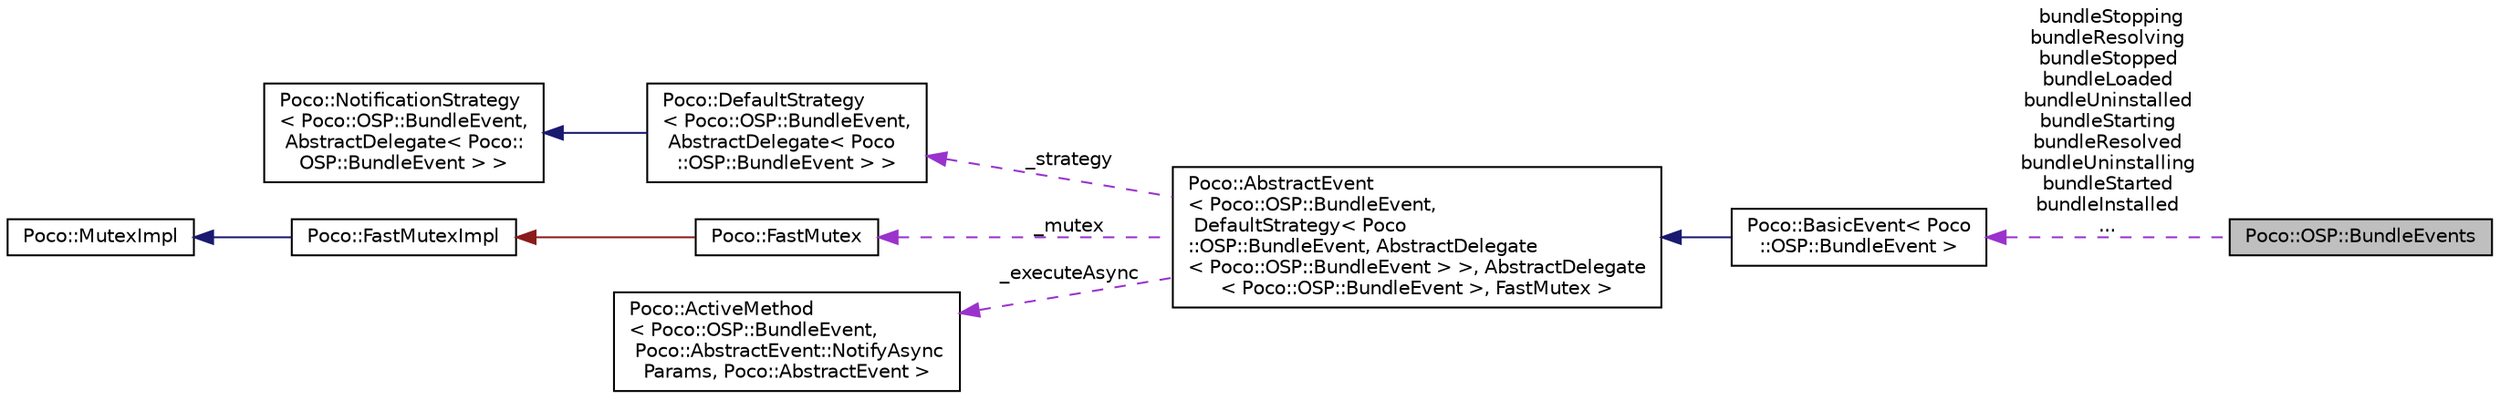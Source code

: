 digraph "Poco::OSP::BundleEvents"
{
 // LATEX_PDF_SIZE
  edge [fontname="Helvetica",fontsize="10",labelfontname="Helvetica",labelfontsize="10"];
  node [fontname="Helvetica",fontsize="10",shape=record];
  rankdir="LR";
  Node1 [label="Poco::OSP::BundleEvents",height=0.2,width=0.4,color="black", fillcolor="grey75", style="filled", fontcolor="black",tooltip=" "];
  Node2 -> Node1 [dir="back",color="darkorchid3",fontsize="10",style="dashed",label=" bundleStopping\nbundleResolving\nbundleStopped\nbundleLoaded\nbundleUninstalled\nbundleStarting\nbundleResolved\nbundleUninstalling\nbundleStarted\nbundleInstalled\n..." ];
  Node2 [label="Poco::BasicEvent\< Poco\l::OSP::BundleEvent \>",height=0.2,width=0.4,color="black", fillcolor="white", style="filled",URL="$classPoco_1_1BasicEvent.html",tooltip=" "];
  Node3 -> Node2 [dir="back",color="midnightblue",fontsize="10",style="solid"];
  Node3 [label="Poco::AbstractEvent\l\< Poco::OSP::BundleEvent,\l DefaultStrategy\< Poco\l::OSP::BundleEvent, AbstractDelegate\l\< Poco::OSP::BundleEvent \> \>, AbstractDelegate\l\< Poco::OSP::BundleEvent \>, FastMutex \>",height=0.2,width=0.4,color="black", fillcolor="white", style="filled",URL="$classPoco_1_1AbstractEvent.html",tooltip=" "];
  Node4 -> Node3 [dir="back",color="darkorchid3",fontsize="10",style="dashed",label=" _strategy" ];
  Node4 [label="Poco::DefaultStrategy\l\< Poco::OSP::BundleEvent,\l AbstractDelegate\< Poco\l::OSP::BundleEvent \> \>",height=0.2,width=0.4,color="black", fillcolor="white", style="filled",URL="$classPoco_1_1DefaultStrategy.html",tooltip=" "];
  Node5 -> Node4 [dir="back",color="midnightblue",fontsize="10",style="solid"];
  Node5 [label="Poco::NotificationStrategy\l\< Poco::OSP::BundleEvent,\l AbstractDelegate\< Poco::\lOSP::BundleEvent \> \>",height=0.2,width=0.4,color="black", fillcolor="white", style="filled",URL="$classPoco_1_1NotificationStrategy.html",tooltip=" "];
  Node6 -> Node3 [dir="back",color="darkorchid3",fontsize="10",style="dashed",label=" _mutex" ];
  Node6 [label="Poco::FastMutex",height=0.2,width=0.4,color="black", fillcolor="white", style="filled",URL="$classPoco_1_1FastMutex.html",tooltip=" "];
  Node7 -> Node6 [dir="back",color="firebrick4",fontsize="10",style="solid"];
  Node7 [label="Poco::FastMutexImpl",height=0.2,width=0.4,color="black", fillcolor="white", style="filled",URL="$classPoco_1_1FastMutexImpl.html",tooltip=" "];
  Node8 -> Node7 [dir="back",color="midnightblue",fontsize="10",style="solid"];
  Node8 [label="Poco::MutexImpl",height=0.2,width=0.4,color="black", fillcolor="white", style="filled",URL="$classPoco_1_1MutexImpl.html",tooltip=" "];
  Node9 -> Node3 [dir="back",color="darkorchid3",fontsize="10",style="dashed",label=" _executeAsync" ];
  Node9 [label="Poco::ActiveMethod\l\< Poco::OSP::BundleEvent,\l Poco::AbstractEvent::NotifyAsync\lParams, Poco::AbstractEvent \>",height=0.2,width=0.4,color="black", fillcolor="white", style="filled",URL="$classPoco_1_1ActiveMethod.html",tooltip=" "];
}
